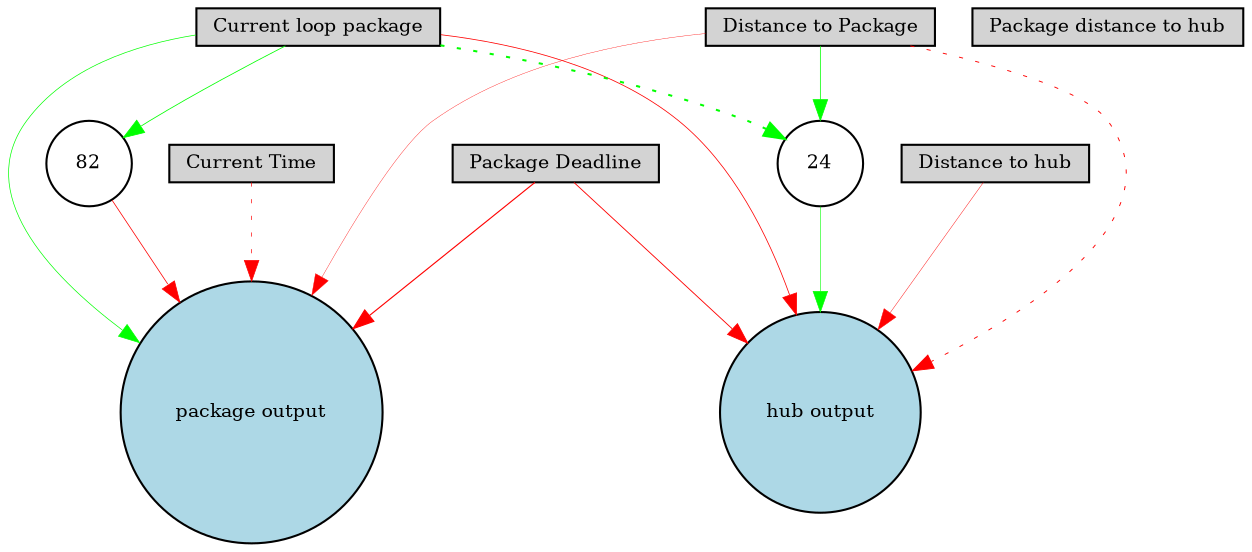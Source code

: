 digraph {
	node [fontsize=9 height=0.2 shape=circle width=0.2]
	"Distance to Package" [fillcolor=lightgray shape=box style=filled]
	"Package distance to hub" [fillcolor=lightgray shape=box style=filled]
	"Current loop package" [fillcolor=lightgray shape=box style=filled]
	"Distance to hub" [fillcolor=lightgray shape=box style=filled]
	"Current Time" [fillcolor=lightgray shape=box style=filled]
	"Package Deadline" [fillcolor=lightgray shape=box style=filled]
	"package output" [fillcolor=lightblue style=filled]
	"hub output" [fillcolor=lightblue style=filled]
	82 [fillcolor=white style=filled]
	24 [fillcolor=white style=filled]
	"Distance to Package" -> "package output" [color=red penwidth=0.17414536915216267 style=solid]
	"Distance to Package" -> "hub output" [color=red penwidth=0.4462803651306213 style=dotted]
	"Current loop package" -> "package output" [color=green penwidth=0.33472874458251456 style=solid]
	"Current loop package" -> "hub output" [color=red penwidth=0.37100947648578897 style=solid]
	"Distance to hub" -> "hub output" [color=red penwidth=0.2095907001878054 style=solid]
	"Current Time" -> "package output" [color=red penwidth=0.33136894617549817 style=dotted]
	"Package Deadline" -> "package output" [color=red penwidth=0.5450315841923083 style=solid]
	"Package Deadline" -> "hub output" [color=red penwidth=0.42787697943344416 style=solid]
	"Distance to Package" -> 24 [color=green penwidth=0.3624533961879055 style=solid]
	24 -> "hub output" [color=green penwidth=0.2827475327467943 style=solid]
	"Current loop package" -> 24 [color=green penwidth=0.9734275011499125 style=dotted]
	"Current loop package" -> 82 [color=green penwidth=0.381331327265253 style=solid]
	82 -> "package output" [color=red penwidth=0.36632744469221534 style=solid]
}
